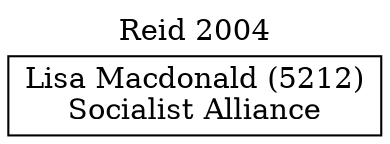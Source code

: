 // House preference flow
digraph "Lisa Macdonald (5212)_Reid_2004" {
	graph [label="Reid 2004" labelloc=t mclimit=10]
	node [shape=box]
	"Lisa Macdonald (5212)" [label="Lisa Macdonald (5212)
Socialist Alliance"]
}
